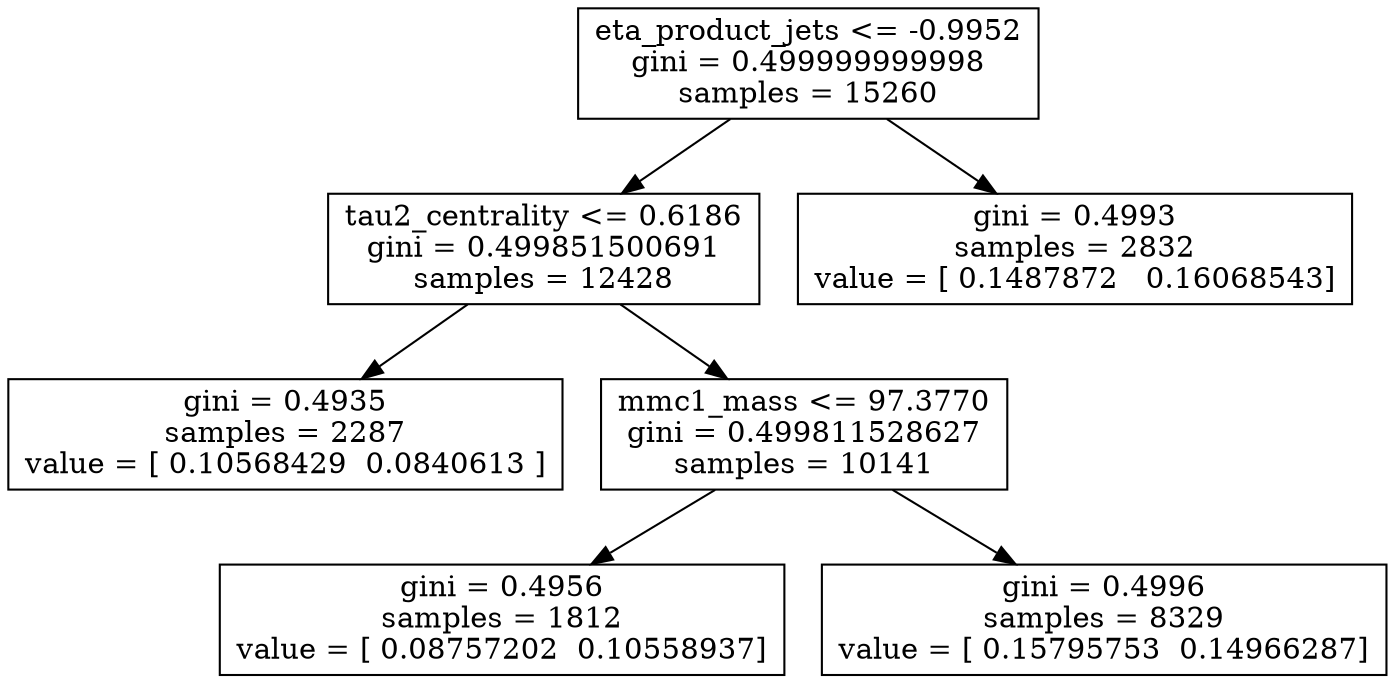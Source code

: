 digraph Tree {
0 [label="eta_product_jets <= -0.9952\ngini = 0.499999999998\nsamples = 15260", shape="box"] ;
1 [label="tau2_centrality <= 0.6186\ngini = 0.499851500691\nsamples = 12428", shape="box"] ;
0 -> 1 ;
2 [label="gini = 0.4935\nsamples = 2287\nvalue = [ 0.10568429  0.0840613 ]", shape="box"] ;
1 -> 2 ;
3 [label="mmc1_mass <= 97.3770\ngini = 0.499811528627\nsamples = 10141", shape="box"] ;
1 -> 3 ;
4 [label="gini = 0.4956\nsamples = 1812\nvalue = [ 0.08757202  0.10558937]", shape="box"] ;
3 -> 4 ;
5 [label="gini = 0.4996\nsamples = 8329\nvalue = [ 0.15795753  0.14966287]", shape="box"] ;
3 -> 5 ;
6 [label="gini = 0.4993\nsamples = 2832\nvalue = [ 0.1487872   0.16068543]", shape="box"] ;
0 -> 6 ;
}